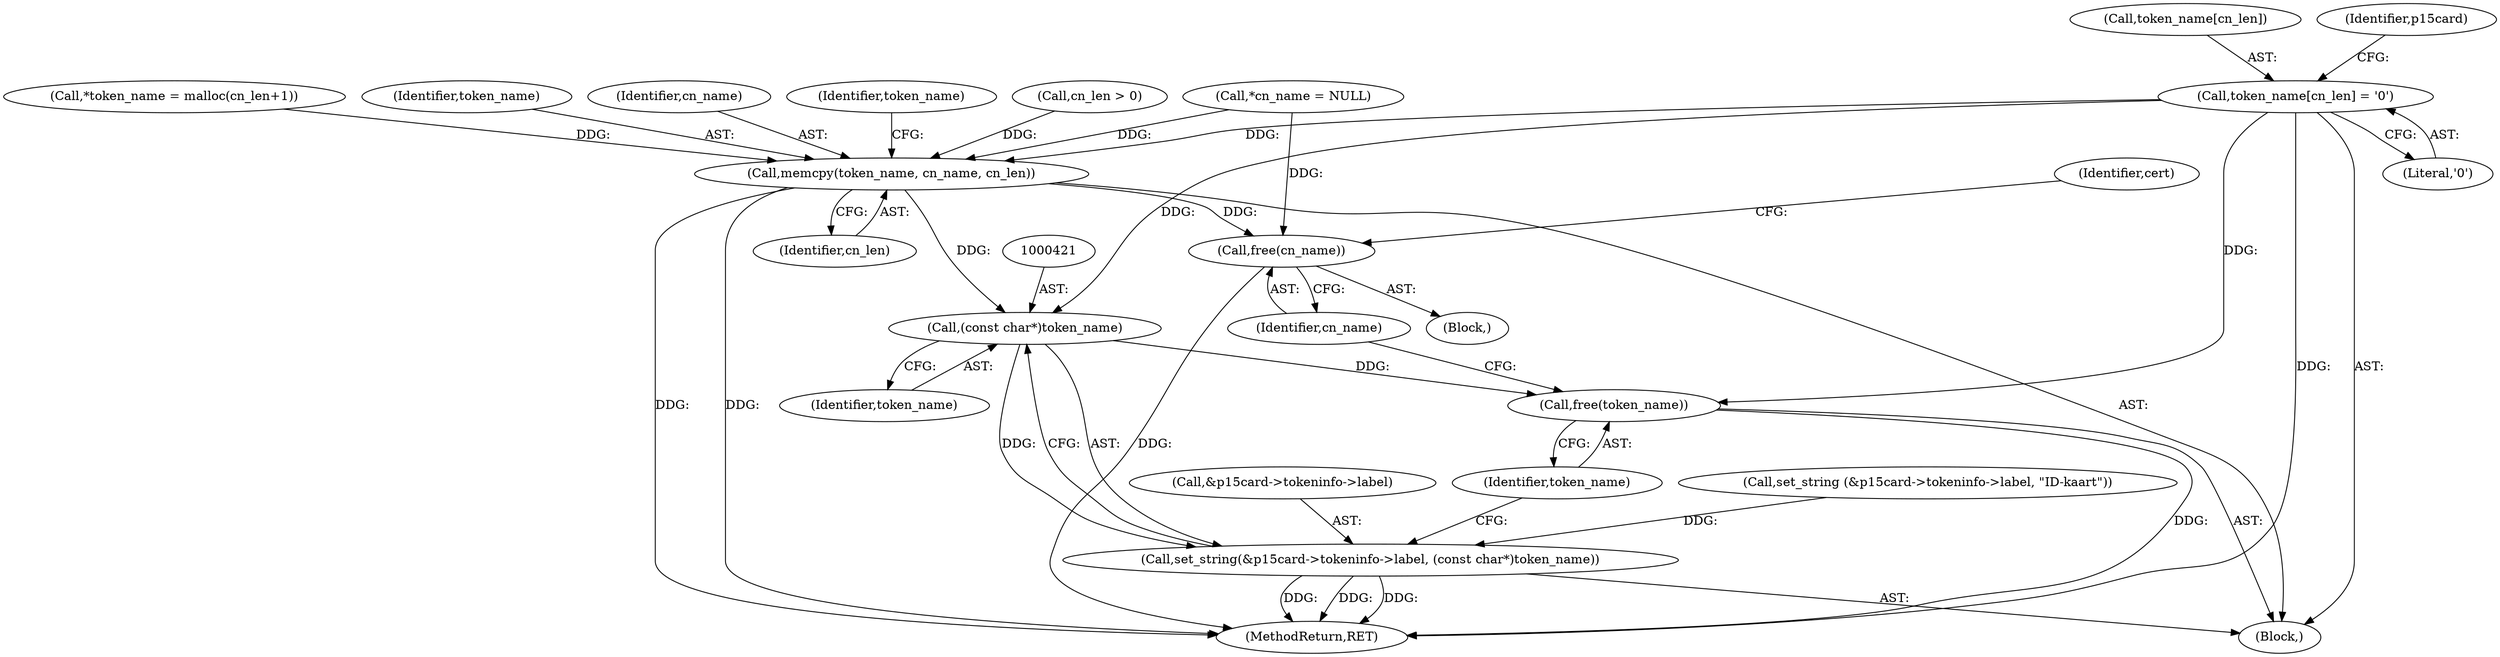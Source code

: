 digraph "0_OpenSC_360e95d45ac4123255a4c796db96337f332160ad#diff-d643a0fa169471dbf2912f4866dc49c5_4@array" {
"1000408" [label="(Call,token_name[cn_len] = '\0')"];
"1000404" [label="(Call,memcpy(token_name, cn_name, cn_len))"];
"1000420" [label="(Call,(const char*)token_name)"];
"1000413" [label="(Call,set_string(&p15card->tokeninfo->label, (const char*)token_name))"];
"1000423" [label="(Call,free(token_name))"];
"1000425" [label="(Call,free(cn_name))"];
"1000414" [label="(Call,&p15card->tokeninfo->label)"];
"1000366" [label="(Call,*cn_name = NULL)"];
"1000408" [label="(Call,token_name[cn_len] = '\0')"];
"1000390" [label="(Call,cn_len > 0)"];
"1000395" [label="(Call,*token_name = malloc(cn_len+1))"];
"1000834" [label="(MethodReturn,RET)"];
"1000428" [label="(Identifier,cert)"];
"1000403" [label="(Block,)"];
"1000422" [label="(Identifier,token_name)"];
"1000425" [label="(Call,free(cn_name))"];
"1000405" [label="(Identifier,token_name)"];
"1000407" [label="(Identifier,cn_len)"];
"1000130" [label="(Call,set_string (&p15card->tokeninfo->label, \"ID-kaart\"))"];
"1000409" [label="(Call,token_name[cn_len])"];
"1000361" [label="(Block,)"];
"1000423" [label="(Call,free(token_name))"];
"1000413" [label="(Call,set_string(&p15card->tokeninfo->label, (const char*)token_name))"];
"1000406" [label="(Identifier,cn_name)"];
"1000424" [label="(Identifier,token_name)"];
"1000417" [label="(Identifier,p15card)"];
"1000410" [label="(Identifier,token_name)"];
"1000426" [label="(Identifier,cn_name)"];
"1000404" [label="(Call,memcpy(token_name, cn_name, cn_len))"];
"1000420" [label="(Call,(const char*)token_name)"];
"1000412" [label="(Literal,'\0')"];
"1000408" -> "1000403"  [label="AST: "];
"1000408" -> "1000412"  [label="CFG: "];
"1000409" -> "1000408"  [label="AST: "];
"1000412" -> "1000408"  [label="AST: "];
"1000417" -> "1000408"  [label="CFG: "];
"1000408" -> "1000834"  [label="DDG: "];
"1000408" -> "1000404"  [label="DDG: "];
"1000408" -> "1000420"  [label="DDG: "];
"1000408" -> "1000423"  [label="DDG: "];
"1000404" -> "1000403"  [label="AST: "];
"1000404" -> "1000407"  [label="CFG: "];
"1000405" -> "1000404"  [label="AST: "];
"1000406" -> "1000404"  [label="AST: "];
"1000407" -> "1000404"  [label="AST: "];
"1000410" -> "1000404"  [label="CFG: "];
"1000404" -> "1000834"  [label="DDG: "];
"1000404" -> "1000834"  [label="DDG: "];
"1000395" -> "1000404"  [label="DDG: "];
"1000366" -> "1000404"  [label="DDG: "];
"1000390" -> "1000404"  [label="DDG: "];
"1000404" -> "1000420"  [label="DDG: "];
"1000404" -> "1000425"  [label="DDG: "];
"1000420" -> "1000413"  [label="AST: "];
"1000420" -> "1000422"  [label="CFG: "];
"1000421" -> "1000420"  [label="AST: "];
"1000422" -> "1000420"  [label="AST: "];
"1000413" -> "1000420"  [label="CFG: "];
"1000420" -> "1000413"  [label="DDG: "];
"1000420" -> "1000423"  [label="DDG: "];
"1000413" -> "1000403"  [label="AST: "];
"1000414" -> "1000413"  [label="AST: "];
"1000424" -> "1000413"  [label="CFG: "];
"1000413" -> "1000834"  [label="DDG: "];
"1000413" -> "1000834"  [label="DDG: "];
"1000413" -> "1000834"  [label="DDG: "];
"1000130" -> "1000413"  [label="DDG: "];
"1000423" -> "1000403"  [label="AST: "];
"1000423" -> "1000424"  [label="CFG: "];
"1000424" -> "1000423"  [label="AST: "];
"1000426" -> "1000423"  [label="CFG: "];
"1000423" -> "1000834"  [label="DDG: "];
"1000425" -> "1000361"  [label="AST: "];
"1000425" -> "1000426"  [label="CFG: "];
"1000426" -> "1000425"  [label="AST: "];
"1000428" -> "1000425"  [label="CFG: "];
"1000425" -> "1000834"  [label="DDG: "];
"1000366" -> "1000425"  [label="DDG: "];
}
